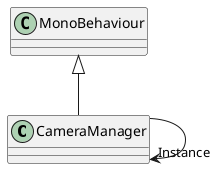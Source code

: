 @startuml
class CameraManager {
}
MonoBehaviour <|-- CameraManager
CameraManager --> "Instance" CameraManager
@enduml
